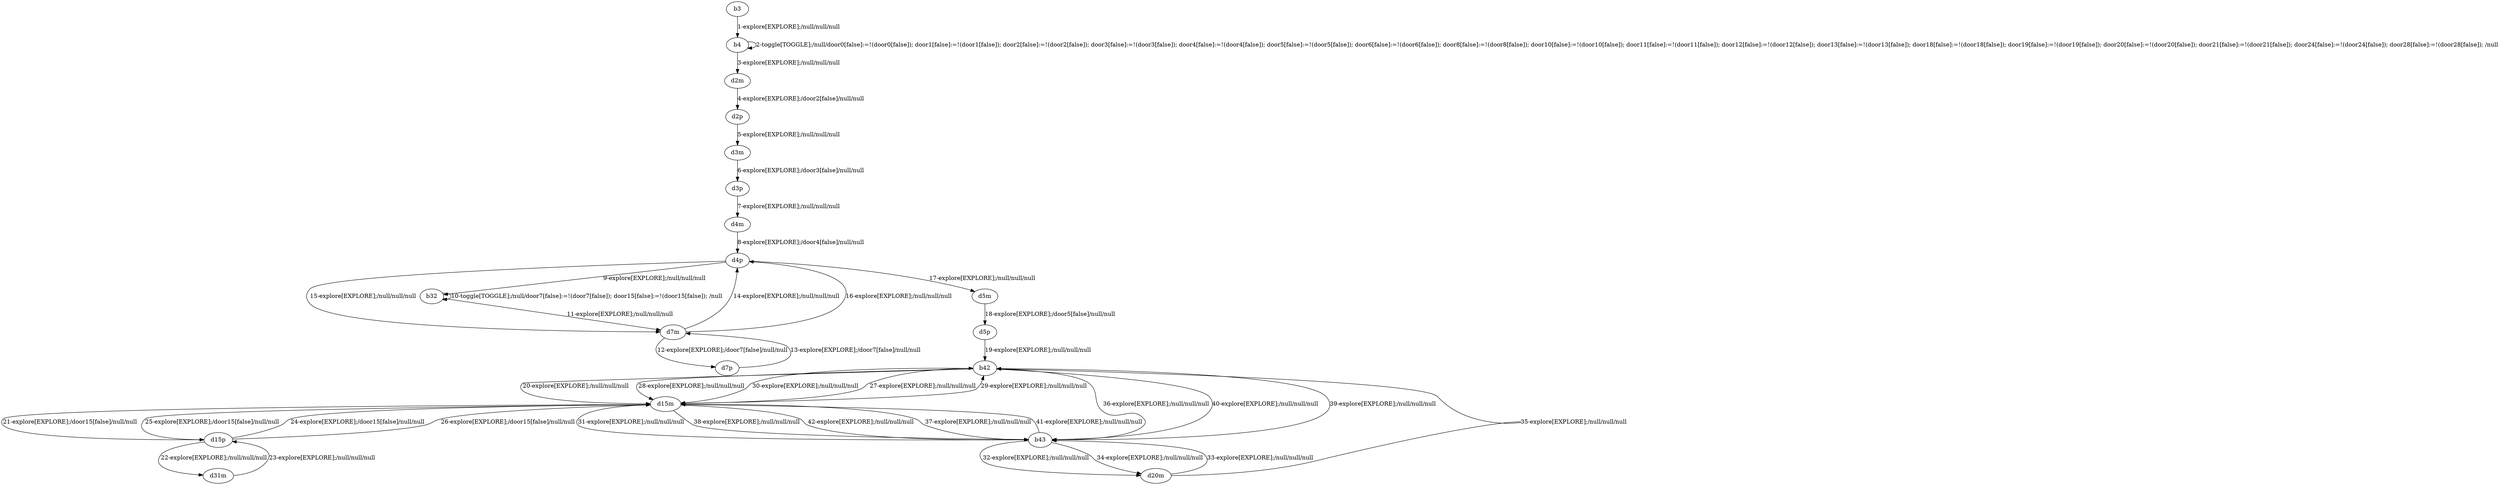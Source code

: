 # Total number of goals covered by this test: 2
# d5p --> b42
# d15p --> d15m

digraph g {
"b3" -> "b4" [label = "1-explore[EXPLORE];/null/null/null"];
"b4" -> "b4" [label = "2-toggle[TOGGLE];/null/door0[false]:=!(door0[false]); door1[false]:=!(door1[false]); door2[false]:=!(door2[false]); door3[false]:=!(door3[false]); door4[false]:=!(door4[false]); door5[false]:=!(door5[false]); door6[false]:=!(door6[false]); door8[false]:=!(door8[false]); door10[false]:=!(door10[false]); door11[false]:=!(door11[false]); door12[false]:=!(door12[false]); door13[false]:=!(door13[false]); door18[false]:=!(door18[false]); door19[false]:=!(door19[false]); door20[false]:=!(door20[false]); door21[false]:=!(door21[false]); door24[false]:=!(door24[false]); door28[false]:=!(door28[false]); /null"];
"b4" -> "d2m" [label = "3-explore[EXPLORE];/null/null/null"];
"d2m" -> "d2p" [label = "4-explore[EXPLORE];/door2[false]/null/null"];
"d2p" -> "d3m" [label = "5-explore[EXPLORE];/null/null/null"];
"d3m" -> "d3p" [label = "6-explore[EXPLORE];/door3[false]/null/null"];
"d3p" -> "d4m" [label = "7-explore[EXPLORE];/null/null/null"];
"d4m" -> "d4p" [label = "8-explore[EXPLORE];/door4[false]/null/null"];
"d4p" -> "b32" [label = "9-explore[EXPLORE];/null/null/null"];
"b32" -> "b32" [label = "10-toggle[TOGGLE];/null/door7[false]:=!(door7[false]); door15[false]:=!(door15[false]); /null"];
"b32" -> "d7m" [label = "11-explore[EXPLORE];/null/null/null"];
"d7m" -> "d7p" [label = "12-explore[EXPLORE];/door7[false]/null/null"];
"d7p" -> "d7m" [label = "13-explore[EXPLORE];/door7[false]/null/null"];
"d7m" -> "d4p" [label = "14-explore[EXPLORE];/null/null/null"];
"d4p" -> "d7m" [label = "15-explore[EXPLORE];/null/null/null"];
"d7m" -> "d4p" [label = "16-explore[EXPLORE];/null/null/null"];
"d4p" -> "d5m" [label = "17-explore[EXPLORE];/null/null/null"];
"d5m" -> "d5p" [label = "18-explore[EXPLORE];/door5[false]/null/null"];
"d5p" -> "b42" [label = "19-explore[EXPLORE];/null/null/null"];
"b42" -> "d15m" [label = "20-explore[EXPLORE];/null/null/null"];
"d15m" -> "d15p" [label = "21-explore[EXPLORE];/door15[false]/null/null"];
"d15p" -> "d31m" [label = "22-explore[EXPLORE];/null/null/null"];
"d31m" -> "d15p" [label = "23-explore[EXPLORE];/null/null/null"];
"d15p" -> "d15m" [label = "24-explore[EXPLORE];/door15[false]/null/null"];
"d15m" -> "d15p" [label = "25-explore[EXPLORE];/door15[false]/null/null"];
"d15p" -> "d15m" [label = "26-explore[EXPLORE];/door15[false]/null/null"];
"d15m" -> "b42" [label = "27-explore[EXPLORE];/null/null/null"];
"b42" -> "d15m" [label = "28-explore[EXPLORE];/null/null/null"];
"d15m" -> "b42" [label = "29-explore[EXPLORE];/null/null/null"];
"b42" -> "d15m" [label = "30-explore[EXPLORE];/null/null/null"];
"d15m" -> "b43" [label = "31-explore[EXPLORE];/null/null/null"];
"b43" -> "d20m" [label = "32-explore[EXPLORE];/null/null/null"];
"d20m" -> "b43" [label = "33-explore[EXPLORE];/null/null/null"];
"b43" -> "d20m" [label = "34-explore[EXPLORE];/null/null/null"];
"d20m" -> "b42" [label = "35-explore[EXPLORE];/null/null/null"];
"b42" -> "b43" [label = "36-explore[EXPLORE];/null/null/null"];
"b43" -> "d15m" [label = "37-explore[EXPLORE];/null/null/null"];
"d15m" -> "b43" [label = "38-explore[EXPLORE];/null/null/null"];
"b43" -> "b42" [label = "39-explore[EXPLORE];/null/null/null"];
"b42" -> "b43" [label = "40-explore[EXPLORE];/null/null/null"];
"b43" -> "d15m" [label = "41-explore[EXPLORE];/null/null/null"];
"d15m" -> "b43" [label = "42-explore[EXPLORE];/null/null/null"];
}